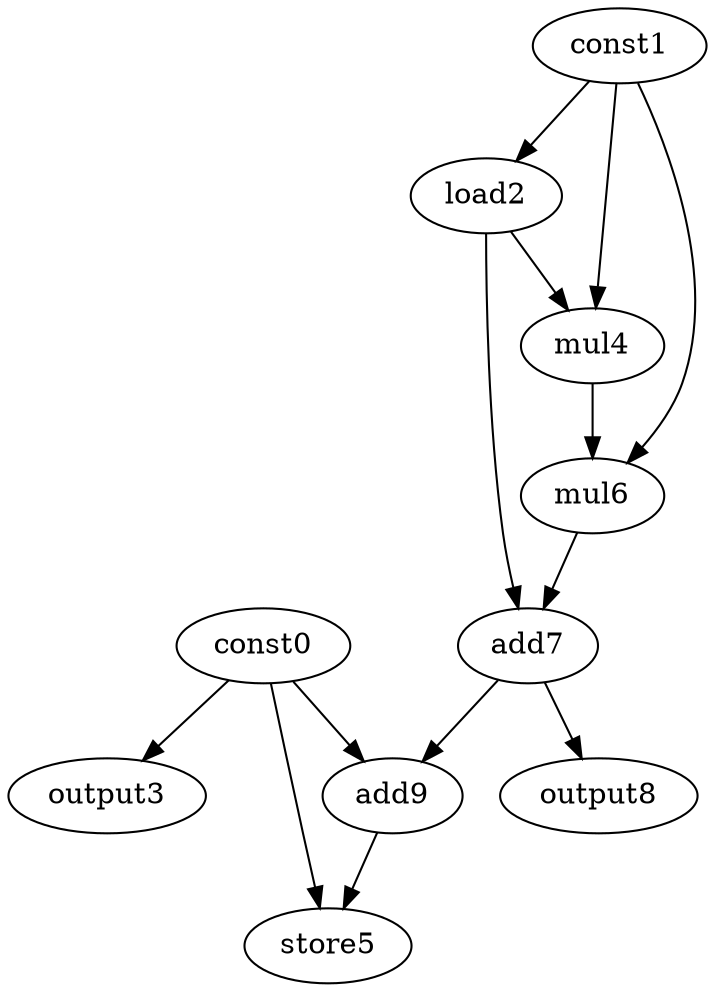 digraph G { 
const0[opcode=const]; 
const1[opcode=const]; 
load2[opcode=load]; 
output3[opcode=output]; 
mul4[opcode=mul]; 
store5[opcode=store]; 
mul6[opcode=mul]; 
add7[opcode=add]; 
output8[opcode=output]; 
add9[opcode=add]; 
const1->load2[operand=0];
const0->output3[operand=0];
const1->mul4[operand=0];
load2->mul4[operand=1];
const1->mul6[operand=0];
mul4->mul6[operand=1];
load2->add7[operand=0];
mul6->add7[operand=1];
add7->output8[operand=0];
const0->add9[operand=0];
add7->add9[operand=1];
const0->store5[operand=0];
add9->store5[operand=1];
}
